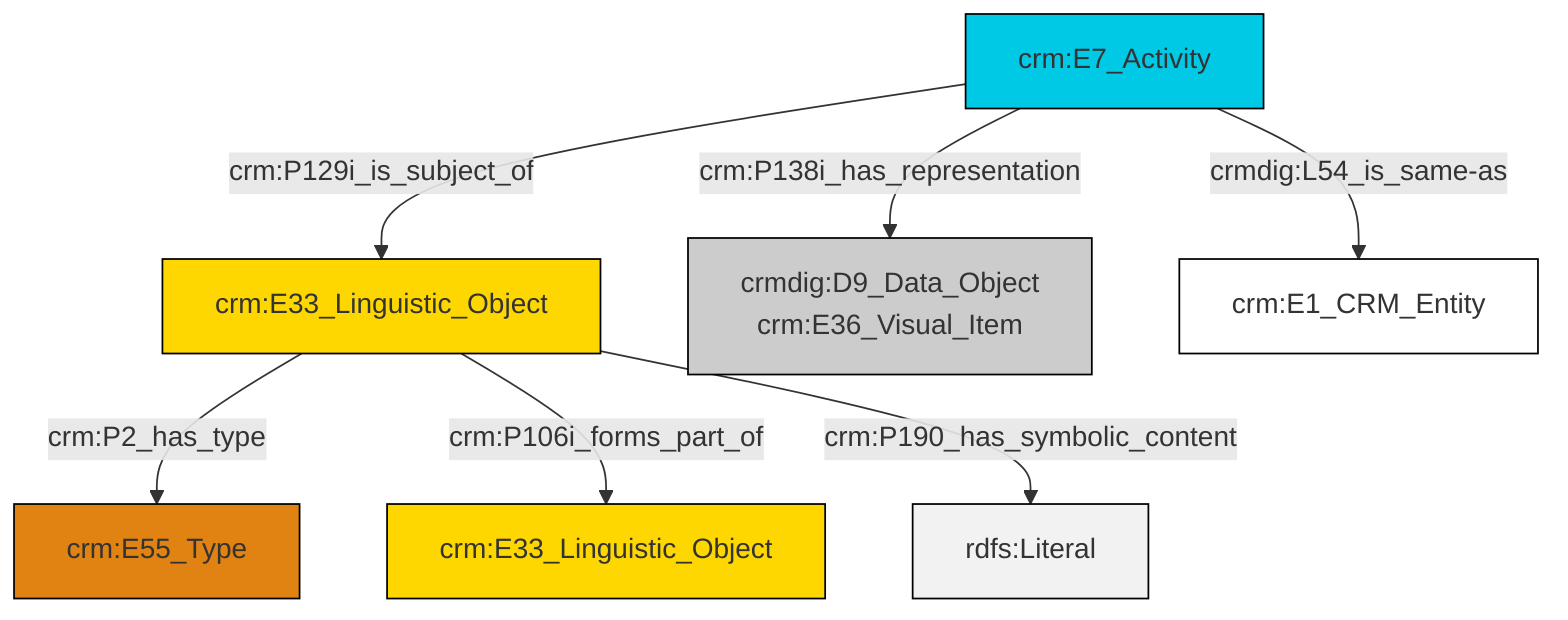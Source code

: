 graph TD
classDef Literal fill:#f2f2f2,stroke:#000000;
classDef CRM_Entity fill:#FFFFFF,stroke:#000000;
classDef Temporal_Entity fill:#00C9E6, stroke:#000000;
classDef Type fill:#E18312, stroke:#000000;
classDef Time-Span fill:#2C9C91, stroke:#000000;
classDef Appellation fill:#FFEB7F, stroke:#000000;
classDef Place fill:#008836, stroke:#000000;
classDef Persistent_Item fill:#B266B2, stroke:#000000;
classDef Conceptual_Object fill:#FFD700, stroke:#000000;
classDef Physical_Thing fill:#D2B48C, stroke:#000000;
classDef Actor fill:#f58aad, stroke:#000000;
classDef PC_Classes fill:#4ce600, stroke:#000000;
classDef Multi fill:#cccccc,stroke:#000000;

0["crm:E7_Activity"]:::Temporal_Entity -->|crm:P129i_is_subject_of| 1["crm:E33_Linguistic_Object"]:::Conceptual_Object
1["crm:E33_Linguistic_Object"]:::Conceptual_Object -->|crm:P2_has_type| 3["crm:E55_Type"]:::Type
0["crm:E7_Activity"]:::Temporal_Entity -->|crm:P138i_has_representation| 5["crmdig:D9_Data_Object<br>crm:E36_Visual_Item"]:::Multi
1["crm:E33_Linguistic_Object"]:::Conceptual_Object -->|crm:P106i_forms_part_of| 6["crm:E33_Linguistic_Object"]:::Conceptual_Object
0["crm:E7_Activity"]:::Temporal_Entity -->|crmdig:L54_is_same-as| 7["crm:E1_CRM_Entity"]:::CRM_Entity
1["crm:E33_Linguistic_Object"]:::Conceptual_Object -->|crm:P190_has_symbolic_content| 11[rdfs:Literal]:::Literal